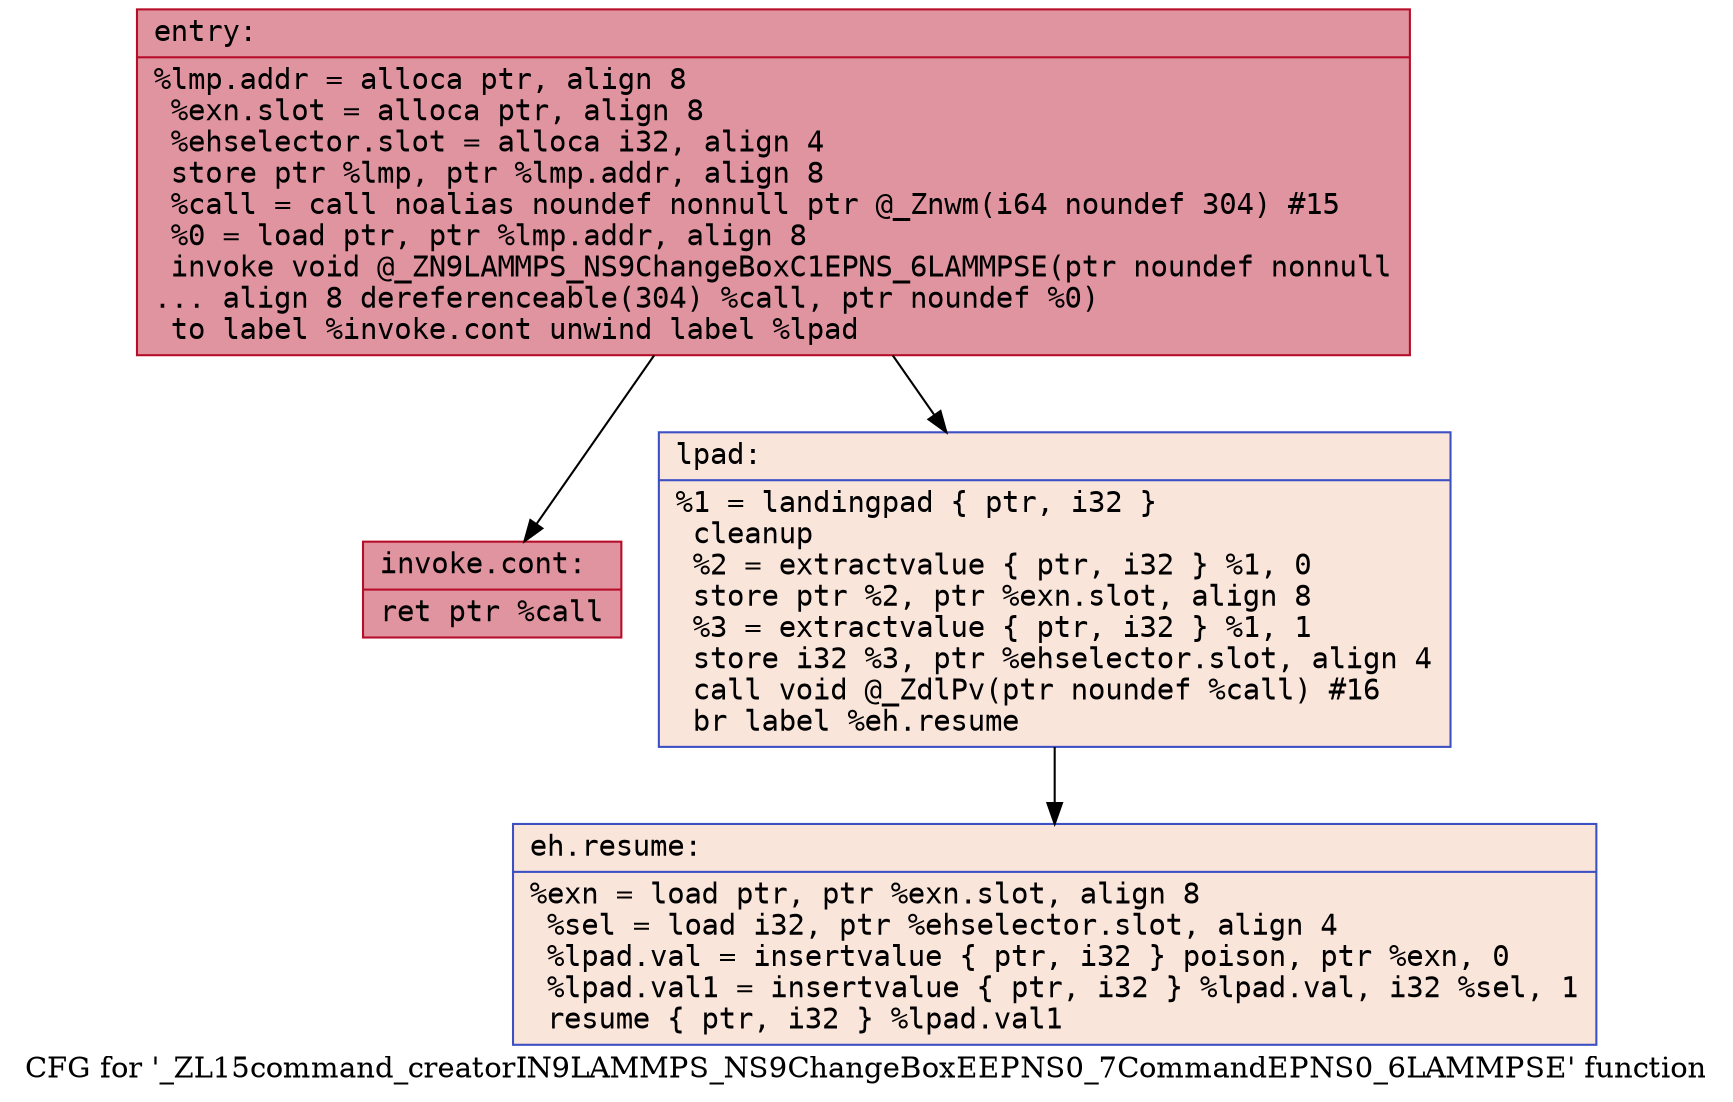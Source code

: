 digraph "CFG for '_ZL15command_creatorIN9LAMMPS_NS9ChangeBoxEEPNS0_7CommandEPNS0_6LAMMPSE' function" {
	label="CFG for '_ZL15command_creatorIN9LAMMPS_NS9ChangeBoxEEPNS0_7CommandEPNS0_6LAMMPSE' function";

	Node0x5628734a5630 [shape=record,color="#b70d28ff", style=filled, fillcolor="#b70d2870" fontname="Courier",label="{entry:\l|  %lmp.addr = alloca ptr, align 8\l  %exn.slot = alloca ptr, align 8\l  %ehselector.slot = alloca i32, align 4\l  store ptr %lmp, ptr %lmp.addr, align 8\l  %call = call noalias noundef nonnull ptr @_Znwm(i64 noundef 304) #15\l  %0 = load ptr, ptr %lmp.addr, align 8\l  invoke void @_ZN9LAMMPS_NS9ChangeBoxC1EPNS_6LAMMPSE(ptr noundef nonnull\l... align 8 dereferenceable(304) %call, ptr noundef %0)\l          to label %invoke.cont unwind label %lpad\l}"];
	Node0x5628734a5630 -> Node0x5628734a5d60[tooltip="entry -> invoke.cont\nProbability 100.00%" ];
	Node0x5628734a5630 -> Node0x5628734a5e40[tooltip="entry -> lpad\nProbability 0.00%" ];
	Node0x5628734a5d60 [shape=record,color="#b70d28ff", style=filled, fillcolor="#b70d2870" fontname="Courier",label="{invoke.cont:\l|  ret ptr %call\l}"];
	Node0x5628734a5e40 [shape=record,color="#3d50c3ff", style=filled, fillcolor="#f4c5ad70" fontname="Courier",label="{lpad:\l|  %1 = landingpad \{ ptr, i32 \}\l          cleanup\l  %2 = extractvalue \{ ptr, i32 \} %1, 0\l  store ptr %2, ptr %exn.slot, align 8\l  %3 = extractvalue \{ ptr, i32 \} %1, 1\l  store i32 %3, ptr %ehselector.slot, align 4\l  call void @_ZdlPv(ptr noundef %call) #16\l  br label %eh.resume\l}"];
	Node0x5628734a5e40 -> Node0x5628734a6590[tooltip="lpad -> eh.resume\nProbability 100.00%" ];
	Node0x5628734a6590 [shape=record,color="#3d50c3ff", style=filled, fillcolor="#f4c5ad70" fontname="Courier",label="{eh.resume:\l|  %exn = load ptr, ptr %exn.slot, align 8\l  %sel = load i32, ptr %ehselector.slot, align 4\l  %lpad.val = insertvalue \{ ptr, i32 \} poison, ptr %exn, 0\l  %lpad.val1 = insertvalue \{ ptr, i32 \} %lpad.val, i32 %sel, 1\l  resume \{ ptr, i32 \} %lpad.val1\l}"];
}
